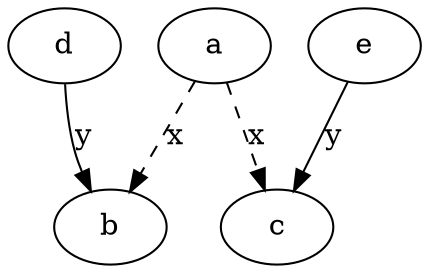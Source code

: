 digraph pattern {
    a -> b [label=x, style=dashed]
    a -> c [label=x, style=dashed]
    d -> b [label=y]
    e -> c [label=y]
}
